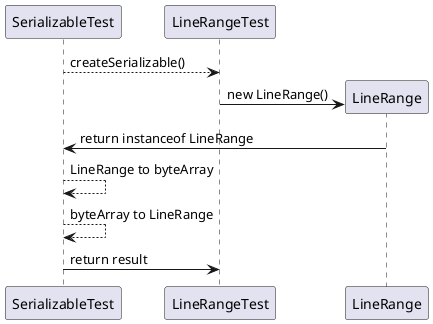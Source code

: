 @startuml
SerializableTest -->LineRangeTest: createSerializable()
create LineRange
LineRangeTest -> LineRange: new LineRange()
LineRange -> SerializableTest: return instanceof LineRange
SerializableTest --> SerializableTest : LineRange to byteArray
SerializableTest --> SerializableTest : byteArray to LineRange
SerializableTest -> LineRangeTest : return result
@enduml